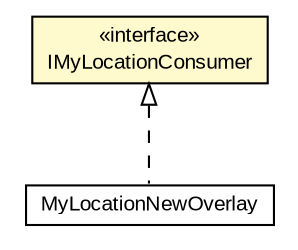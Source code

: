 #!/usr/local/bin/dot
#
# Class diagram 
# Generated by UMLGraph version R5_6-24-gf6e263 (http://www.umlgraph.org/)
#

digraph G {
	edge [fontname="arial",fontsize=10,labelfontname="arial",labelfontsize=10];
	node [fontname="arial",fontsize=10,shape=plaintext];
	nodesep=0.25;
	ranksep=0.5;
	// org.osmdroid.views.overlay.mylocation.IMyLocationConsumer
	c21246 [label=<<table title="org.osmdroid.views.overlay.mylocation.IMyLocationConsumer" border="0" cellborder="1" cellspacing="0" cellpadding="2" port="p" bgcolor="lemonChiffon" href="./IMyLocationConsumer.html">
		<tr><td><table border="0" cellspacing="0" cellpadding="1">
<tr><td align="center" balign="center"> &#171;interface&#187; </td></tr>
<tr><td align="center" balign="center"> IMyLocationConsumer </td></tr>
		</table></td></tr>
		</table>>, URL="./IMyLocationConsumer.html", fontname="arial", fontcolor="black", fontsize=10.0];
	// org.osmdroid.views.overlay.mylocation.MyLocationNewOverlay
	c21248 [label=<<table title="org.osmdroid.views.overlay.mylocation.MyLocationNewOverlay" border="0" cellborder="1" cellspacing="0" cellpadding="2" port="p" href="./MyLocationNewOverlay.html">
		<tr><td><table border="0" cellspacing="0" cellpadding="1">
<tr><td align="center" balign="center"> MyLocationNewOverlay </td></tr>
		</table></td></tr>
		</table>>, URL="./MyLocationNewOverlay.html", fontname="arial", fontcolor="black", fontsize=10.0];
	//org.osmdroid.views.overlay.mylocation.MyLocationNewOverlay implements org.osmdroid.views.overlay.mylocation.IMyLocationConsumer
	c21246:p -> c21248:p [dir=back,arrowtail=empty,style=dashed];
}

